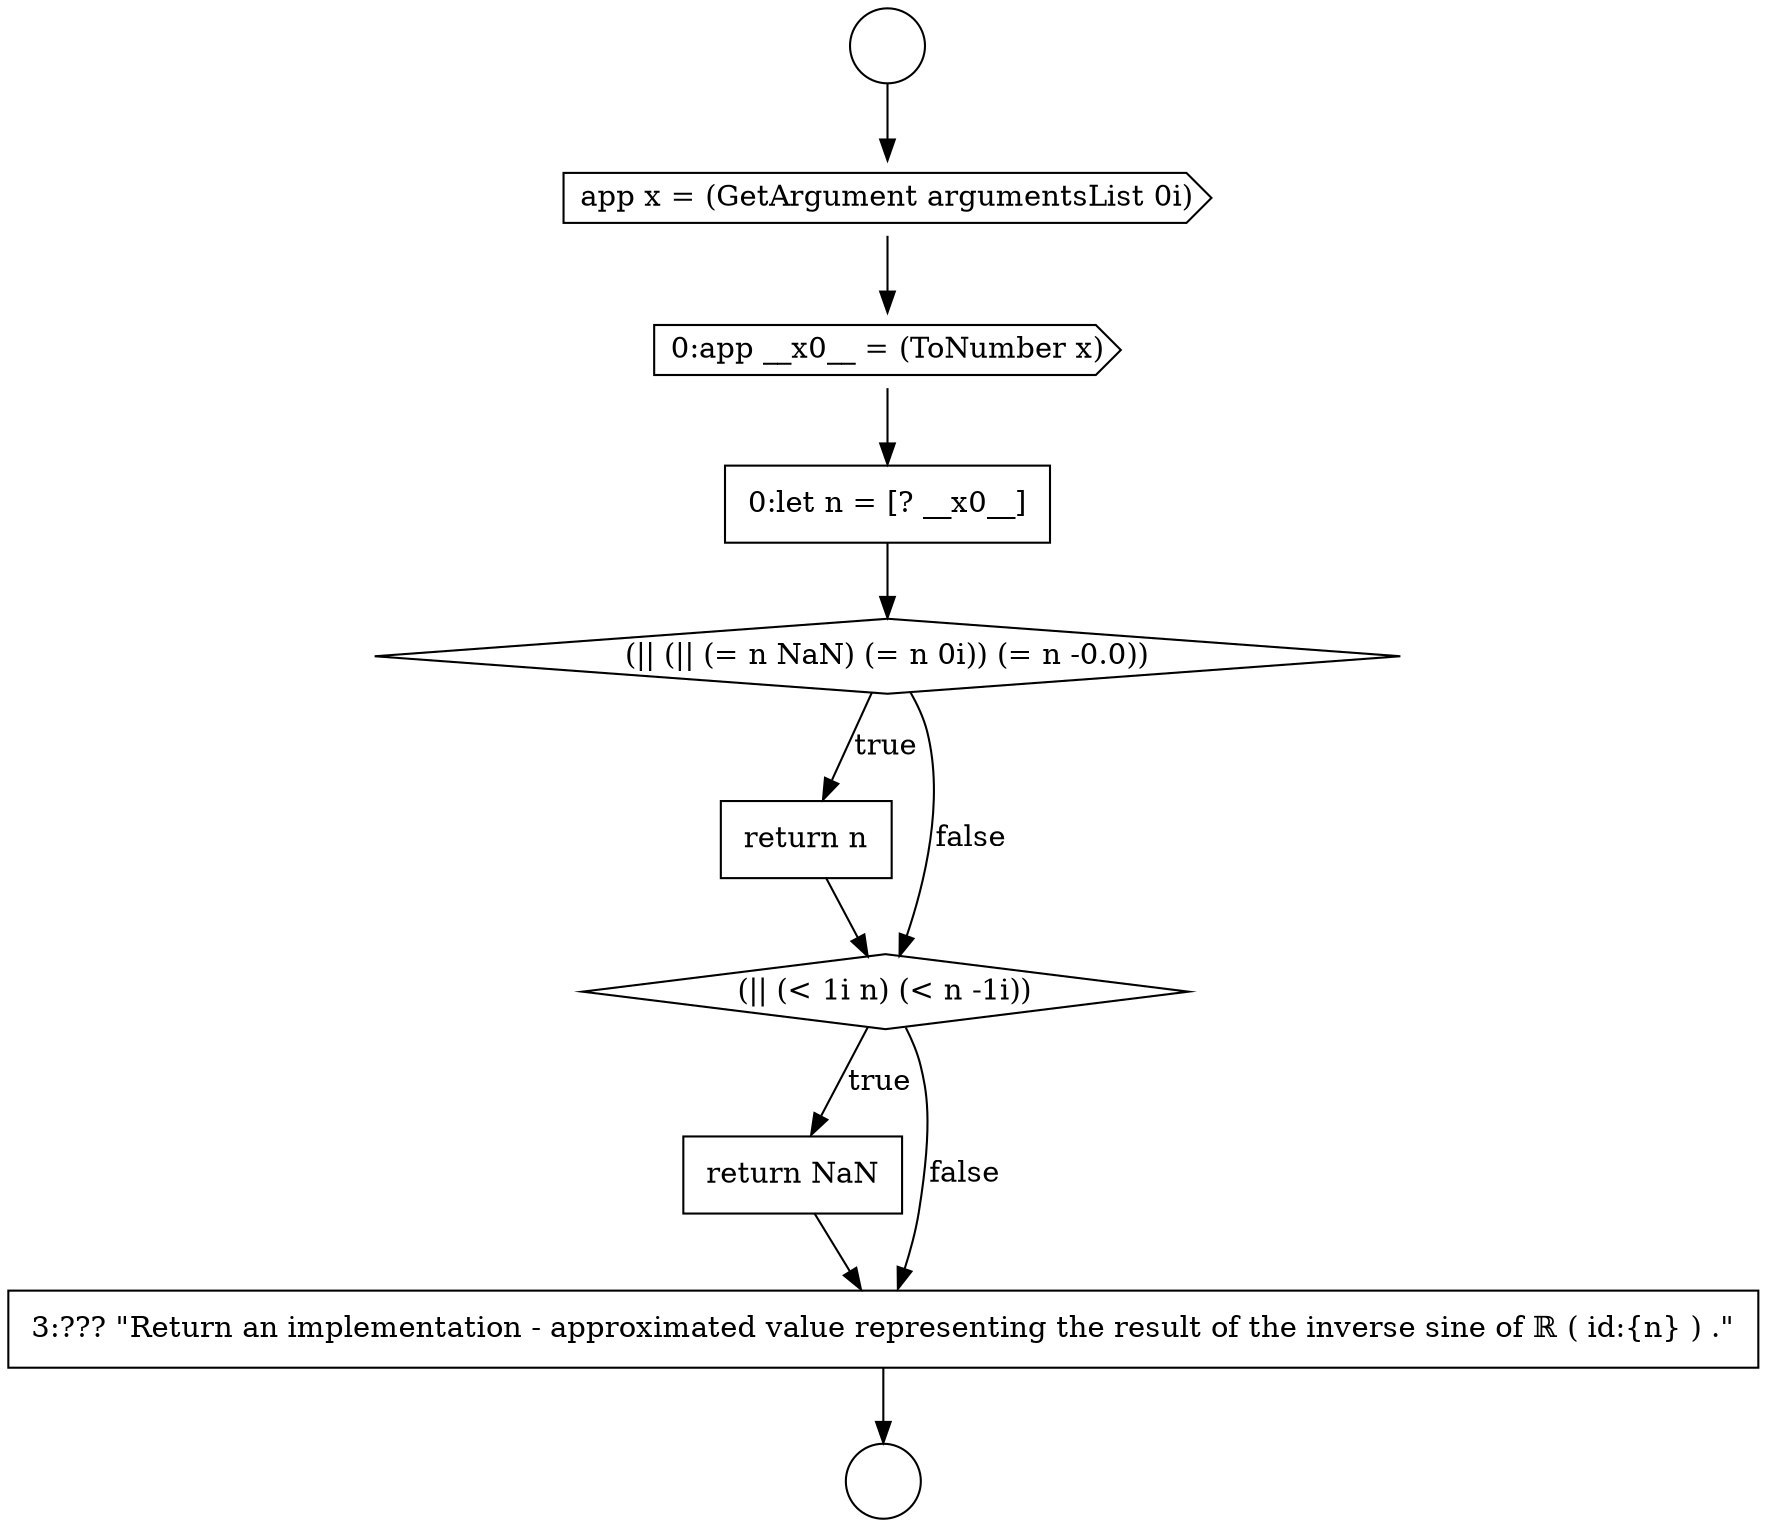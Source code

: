 digraph {
  node12767 [shape=none, margin=0, label=<<font color="black">
    <table border="0" cellborder="1" cellspacing="0" cellpadding="10">
      <tr><td align="left">return n</td></tr>
    </table>
  </font>> color="black" fillcolor="white" style=filled]
  node12762 [shape=circle label=" " color="black" fillcolor="white" style=filled]
  node12764 [shape=cds, label=<<font color="black">0:app __x0__ = (ToNumber x)</font>> color="black" fillcolor="white" style=filled]
  node12769 [shape=none, margin=0, label=<<font color="black">
    <table border="0" cellborder="1" cellspacing="0" cellpadding="10">
      <tr><td align="left">return NaN</td></tr>
    </table>
  </font>> color="black" fillcolor="white" style=filled]
  node12768 [shape=diamond, label=<<font color="black">(|| (&lt; 1i n) (&lt; n -1i))</font>> color="black" fillcolor="white" style=filled]
  node12765 [shape=none, margin=0, label=<<font color="black">
    <table border="0" cellborder="1" cellspacing="0" cellpadding="10">
      <tr><td align="left">0:let n = [? __x0__]</td></tr>
    </table>
  </font>> color="black" fillcolor="white" style=filled]
  node12766 [shape=diamond, label=<<font color="black">(|| (|| (= n NaN) (= n 0i)) (= n -0.0))</font>> color="black" fillcolor="white" style=filled]
  node12761 [shape=circle label=" " color="black" fillcolor="white" style=filled]
  node12763 [shape=cds, label=<<font color="black">app x = (GetArgument argumentsList 0i)</font>> color="black" fillcolor="white" style=filled]
  node12770 [shape=none, margin=0, label=<<font color="black">
    <table border="0" cellborder="1" cellspacing="0" cellpadding="10">
      <tr><td align="left">3:??? &quot;Return an implementation - approximated value representing the result of the inverse sine of ℝ ( id:{n} ) .&quot;</td></tr>
    </table>
  </font>> color="black" fillcolor="white" style=filled]
  node12765 -> node12766 [ color="black"]
  node12768 -> node12769 [label=<<font color="black">true</font>> color="black"]
  node12768 -> node12770 [label=<<font color="black">false</font>> color="black"]
  node12767 -> node12768 [ color="black"]
  node12761 -> node12763 [ color="black"]
  node12770 -> node12762 [ color="black"]
  node12763 -> node12764 [ color="black"]
  node12766 -> node12767 [label=<<font color="black">true</font>> color="black"]
  node12766 -> node12768 [label=<<font color="black">false</font>> color="black"]
  node12764 -> node12765 [ color="black"]
  node12769 -> node12770 [ color="black"]
}
